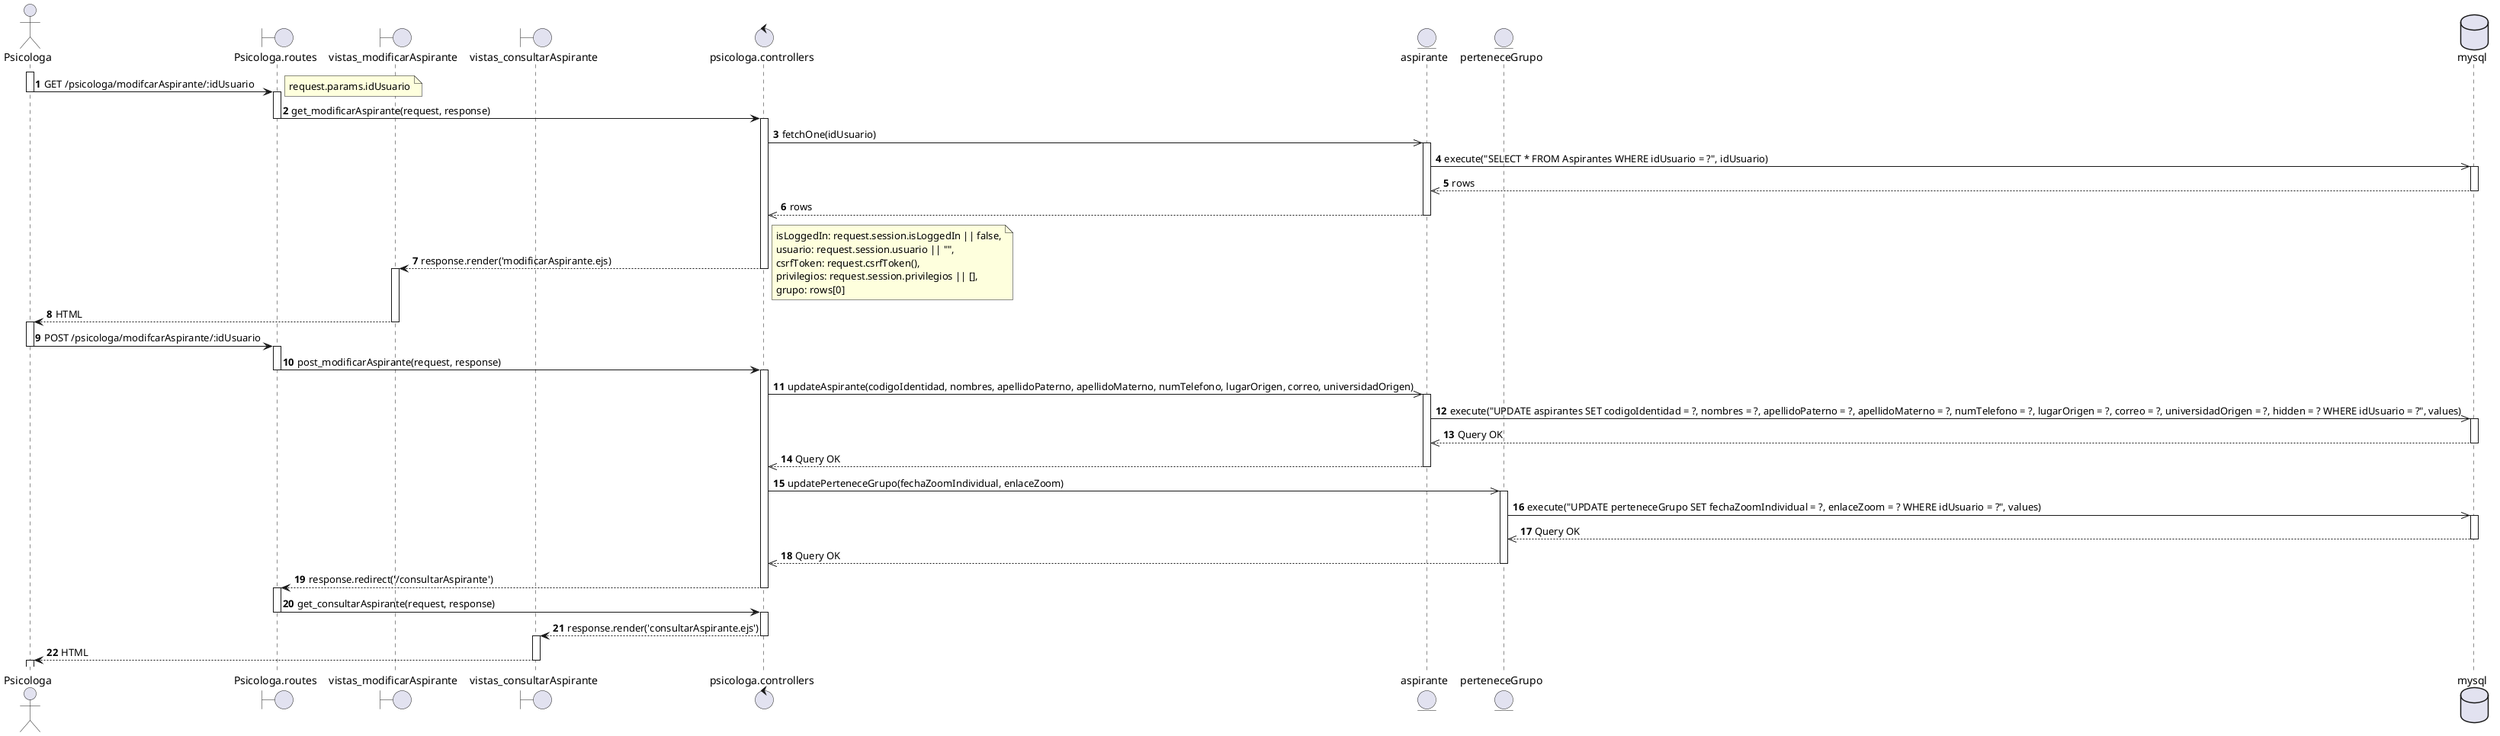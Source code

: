 @startuml modificarAspirante 23
actor Psicologa as a1
boundary Psicologa.routes as a2
boundary vistas_modificarAspirante as a3
boundary vistas_consultarAspirante as a7
control psicologa.controllers as a4
entity aspirante as a5
entity perteneceGrupo as a8
database mysql as a6

autonumber
activate a1
a1 -> a2: GET /psicologa/modifcarAspirante/:idUsuario
note right
request.params.idUsuario
end note
deactivate a1
activate a2
a2 -> a4: get_modificarAspirante(request, response)
deactivate a2
activate a4
a4 ->>  a5: fetchOne(idUsuario)
activate a5
a5 ->> a6: execute("SELECT * FROM Aspirantes WHERE idUsuario = ?", idUsuario)
activate a6
a6 -->> a5: rows
deactivate a6
a5-->> a4 : rows
deactivate a5
a4 --> a3: response.render('modificarAspirante.ejs)
note right
      isLoggedIn: request.session.isLoggedIn || false,
      usuario: request.session.usuario || "",
      csrfToken: request.csrfToken(),
      privilegios: request.session.privilegios || [],
      grupo: rows[0]
end note
deactivate a4
activate a3
a3 --> a1: HTML
deactivate a3
activate a1
a1 -> a2: POST /psicologa/modifcarAspirante/:idUsuario
deactivate a1
activate a2
a2 -> a4: post_modificarAspirante(request, response)
deactivate a2
activate a4
a4 ->> a5: updateAspirante(codigoIdentidad, nombres, apellidoPaterno, apellidoMaterno, numTelefono, lugarOrigen, correo, universidadOrigen)
activate a5 
a5 ->> a6: execute("UPDATE aspirantes SET codigoIdentidad = ?, nombres = ?, apellidoPaterno = ?, apellidoMaterno = ?, numTelefono = ?, lugarOrigen = ?, correo = ?, universidadOrigen = ?, hidden = ? WHERE idUsuario = ?", values)
activate a6
a6 -->> a5: Query OK
deactivate a6
a5 -->> a4: Query OK
deactivate a5

a4 ->> a8: updatePerteneceGrupo(fechaZoomIndividual, enlaceZoom)
activate a8 
a8 ->> a6: execute("UPDATE perteneceGrupo SET fechaZoomIndividual = ?, enlaceZoom = ? WHERE idUsuario = ?", values)
activate a6
a6 -->> a8: Query OK
deactivate a6
a8 -->> a4: Query OK
deactivate a8

a4 --> a2: response.redirect('/consultarAspirante')
deactivate a4
activate a2
a2 -> a4: get_consultarAspirante(request, response)
deactivate a2
activate a4
a4 --> a7: response.render('consultarAspirante.ejs') 
deactivate a4
activate a7
a7 --> a1: HTML
deactivate a7
activate a1


@enduml